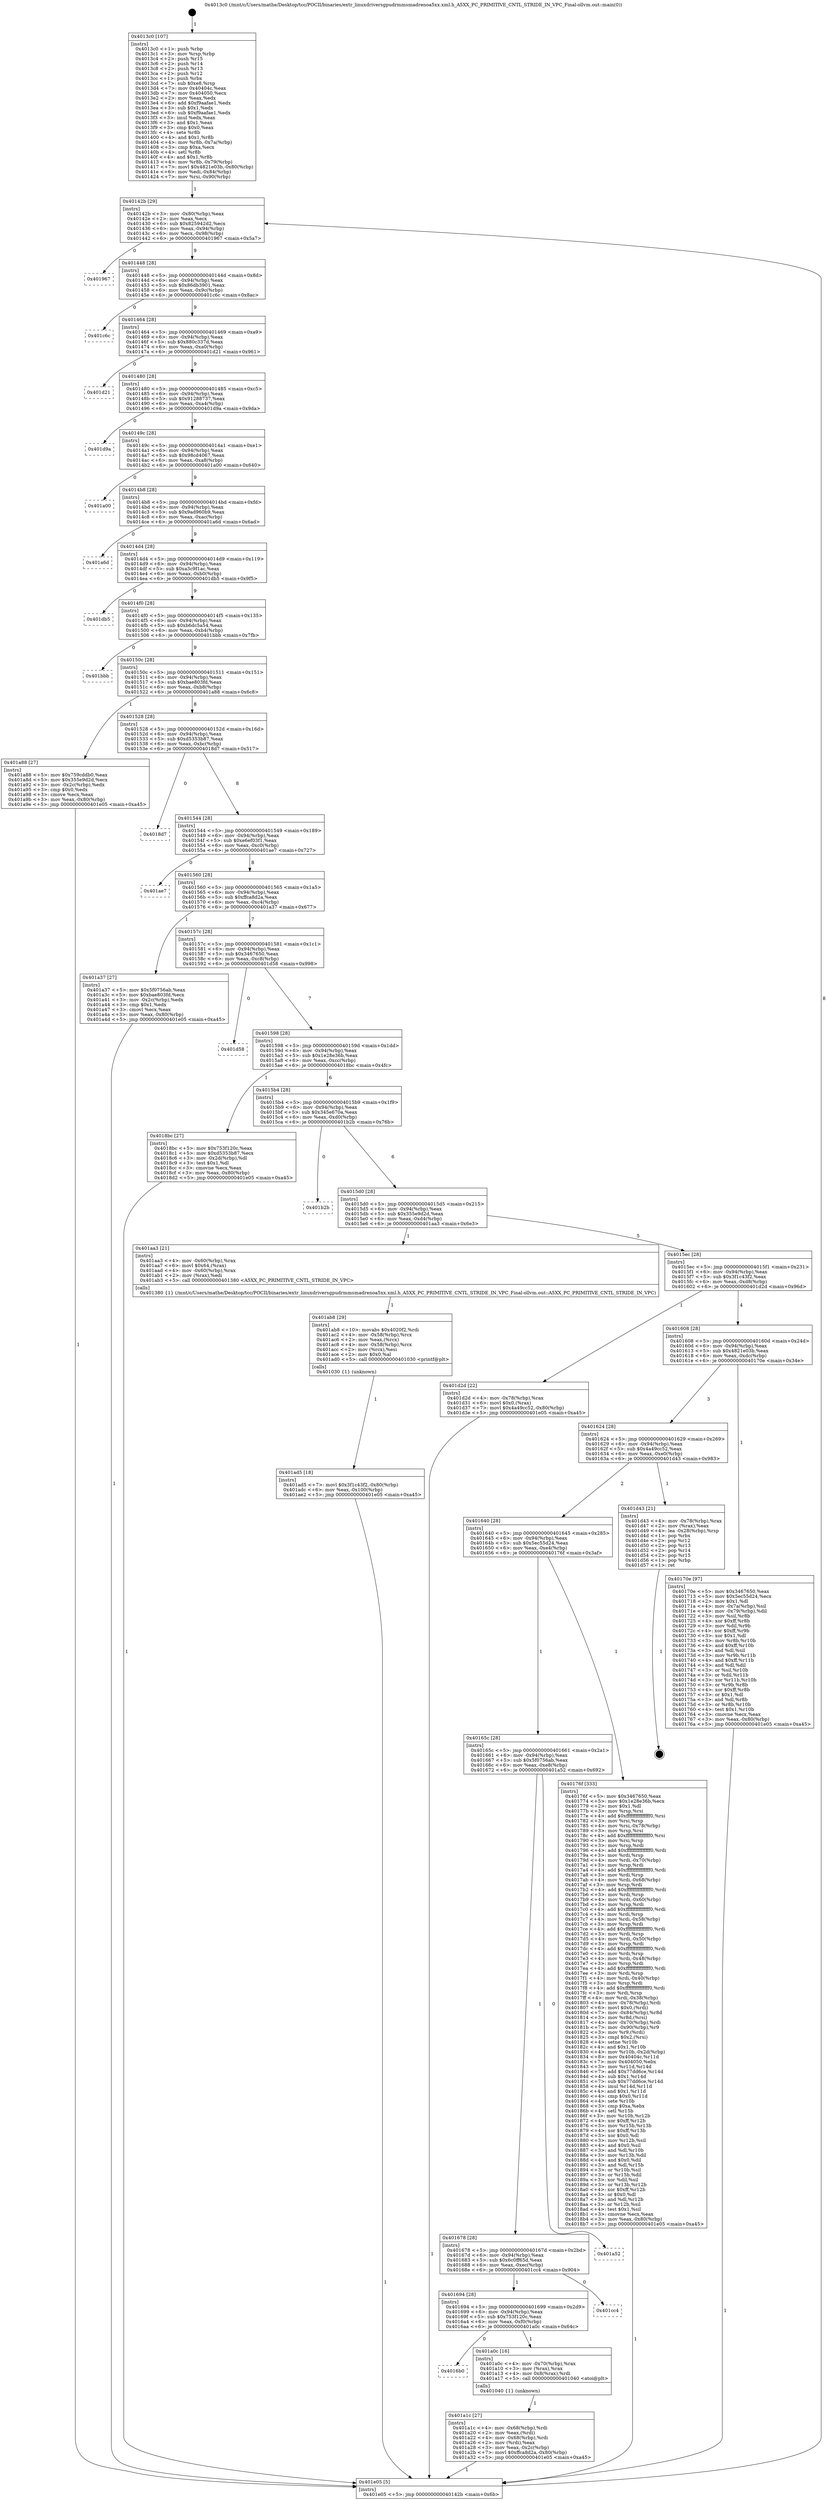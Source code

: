 digraph "0x4013c0" {
  label = "0x4013c0 (/mnt/c/Users/mathe/Desktop/tcc/POCII/binaries/extr_linuxdriversgpudrmmsmadrenoa5xx.xml.h_A5XX_PC_PRIMITIVE_CNTL_STRIDE_IN_VPC_Final-ollvm.out::main(0))"
  labelloc = "t"
  node[shape=record]

  Entry [label="",width=0.3,height=0.3,shape=circle,fillcolor=black,style=filled]
  "0x40142b" [label="{
     0x40142b [29]\l
     | [instrs]\l
     &nbsp;&nbsp;0x40142b \<+3\>: mov -0x80(%rbp),%eax\l
     &nbsp;&nbsp;0x40142e \<+2\>: mov %eax,%ecx\l
     &nbsp;&nbsp;0x401430 \<+6\>: sub $0x825942d2,%ecx\l
     &nbsp;&nbsp;0x401436 \<+6\>: mov %eax,-0x94(%rbp)\l
     &nbsp;&nbsp;0x40143c \<+6\>: mov %ecx,-0x98(%rbp)\l
     &nbsp;&nbsp;0x401442 \<+6\>: je 0000000000401967 \<main+0x5a7\>\l
  }"]
  "0x401967" [label="{
     0x401967\l
  }", style=dashed]
  "0x401448" [label="{
     0x401448 [28]\l
     | [instrs]\l
     &nbsp;&nbsp;0x401448 \<+5\>: jmp 000000000040144d \<main+0x8d\>\l
     &nbsp;&nbsp;0x40144d \<+6\>: mov -0x94(%rbp),%eax\l
     &nbsp;&nbsp;0x401453 \<+5\>: sub $0x86db3901,%eax\l
     &nbsp;&nbsp;0x401458 \<+6\>: mov %eax,-0x9c(%rbp)\l
     &nbsp;&nbsp;0x40145e \<+6\>: je 0000000000401c6c \<main+0x8ac\>\l
  }"]
  Exit [label="",width=0.3,height=0.3,shape=circle,fillcolor=black,style=filled,peripheries=2]
  "0x401c6c" [label="{
     0x401c6c\l
  }", style=dashed]
  "0x401464" [label="{
     0x401464 [28]\l
     | [instrs]\l
     &nbsp;&nbsp;0x401464 \<+5\>: jmp 0000000000401469 \<main+0xa9\>\l
     &nbsp;&nbsp;0x401469 \<+6\>: mov -0x94(%rbp),%eax\l
     &nbsp;&nbsp;0x40146f \<+5\>: sub $0x880c337d,%eax\l
     &nbsp;&nbsp;0x401474 \<+6\>: mov %eax,-0xa0(%rbp)\l
     &nbsp;&nbsp;0x40147a \<+6\>: je 0000000000401d21 \<main+0x961\>\l
  }"]
  "0x401ad5" [label="{
     0x401ad5 [18]\l
     | [instrs]\l
     &nbsp;&nbsp;0x401ad5 \<+7\>: movl $0x3f1c43f2,-0x80(%rbp)\l
     &nbsp;&nbsp;0x401adc \<+6\>: mov %eax,-0x100(%rbp)\l
     &nbsp;&nbsp;0x401ae2 \<+5\>: jmp 0000000000401e05 \<main+0xa45\>\l
  }"]
  "0x401d21" [label="{
     0x401d21\l
  }", style=dashed]
  "0x401480" [label="{
     0x401480 [28]\l
     | [instrs]\l
     &nbsp;&nbsp;0x401480 \<+5\>: jmp 0000000000401485 \<main+0xc5\>\l
     &nbsp;&nbsp;0x401485 \<+6\>: mov -0x94(%rbp),%eax\l
     &nbsp;&nbsp;0x40148b \<+5\>: sub $0x91288737,%eax\l
     &nbsp;&nbsp;0x401490 \<+6\>: mov %eax,-0xa4(%rbp)\l
     &nbsp;&nbsp;0x401496 \<+6\>: je 0000000000401d9a \<main+0x9da\>\l
  }"]
  "0x401ab8" [label="{
     0x401ab8 [29]\l
     | [instrs]\l
     &nbsp;&nbsp;0x401ab8 \<+10\>: movabs $0x4020f2,%rdi\l
     &nbsp;&nbsp;0x401ac2 \<+4\>: mov -0x58(%rbp),%rcx\l
     &nbsp;&nbsp;0x401ac6 \<+2\>: mov %eax,(%rcx)\l
     &nbsp;&nbsp;0x401ac8 \<+4\>: mov -0x58(%rbp),%rcx\l
     &nbsp;&nbsp;0x401acc \<+2\>: mov (%rcx),%esi\l
     &nbsp;&nbsp;0x401ace \<+2\>: mov $0x0,%al\l
     &nbsp;&nbsp;0x401ad0 \<+5\>: call 0000000000401030 \<printf@plt\>\l
     | [calls]\l
     &nbsp;&nbsp;0x401030 \{1\} (unknown)\l
  }"]
  "0x401d9a" [label="{
     0x401d9a\l
  }", style=dashed]
  "0x40149c" [label="{
     0x40149c [28]\l
     | [instrs]\l
     &nbsp;&nbsp;0x40149c \<+5\>: jmp 00000000004014a1 \<main+0xe1\>\l
     &nbsp;&nbsp;0x4014a1 \<+6\>: mov -0x94(%rbp),%eax\l
     &nbsp;&nbsp;0x4014a7 \<+5\>: sub $0x98cd4067,%eax\l
     &nbsp;&nbsp;0x4014ac \<+6\>: mov %eax,-0xa8(%rbp)\l
     &nbsp;&nbsp;0x4014b2 \<+6\>: je 0000000000401a00 \<main+0x640\>\l
  }"]
  "0x401a1c" [label="{
     0x401a1c [27]\l
     | [instrs]\l
     &nbsp;&nbsp;0x401a1c \<+4\>: mov -0x68(%rbp),%rdi\l
     &nbsp;&nbsp;0x401a20 \<+2\>: mov %eax,(%rdi)\l
     &nbsp;&nbsp;0x401a22 \<+4\>: mov -0x68(%rbp),%rdi\l
     &nbsp;&nbsp;0x401a26 \<+2\>: mov (%rdi),%eax\l
     &nbsp;&nbsp;0x401a28 \<+3\>: mov %eax,-0x2c(%rbp)\l
     &nbsp;&nbsp;0x401a2b \<+7\>: movl $0xffca8d2a,-0x80(%rbp)\l
     &nbsp;&nbsp;0x401a32 \<+5\>: jmp 0000000000401e05 \<main+0xa45\>\l
  }"]
  "0x401a00" [label="{
     0x401a00\l
  }", style=dashed]
  "0x4014b8" [label="{
     0x4014b8 [28]\l
     | [instrs]\l
     &nbsp;&nbsp;0x4014b8 \<+5\>: jmp 00000000004014bd \<main+0xfd\>\l
     &nbsp;&nbsp;0x4014bd \<+6\>: mov -0x94(%rbp),%eax\l
     &nbsp;&nbsp;0x4014c3 \<+5\>: sub $0x9ad960b9,%eax\l
     &nbsp;&nbsp;0x4014c8 \<+6\>: mov %eax,-0xac(%rbp)\l
     &nbsp;&nbsp;0x4014ce \<+6\>: je 0000000000401a6d \<main+0x6ad\>\l
  }"]
  "0x4016b0" [label="{
     0x4016b0\l
  }", style=dashed]
  "0x401a6d" [label="{
     0x401a6d\l
  }", style=dashed]
  "0x4014d4" [label="{
     0x4014d4 [28]\l
     | [instrs]\l
     &nbsp;&nbsp;0x4014d4 \<+5\>: jmp 00000000004014d9 \<main+0x119\>\l
     &nbsp;&nbsp;0x4014d9 \<+6\>: mov -0x94(%rbp),%eax\l
     &nbsp;&nbsp;0x4014df \<+5\>: sub $0xa3c9f1ac,%eax\l
     &nbsp;&nbsp;0x4014e4 \<+6\>: mov %eax,-0xb0(%rbp)\l
     &nbsp;&nbsp;0x4014ea \<+6\>: je 0000000000401db5 \<main+0x9f5\>\l
  }"]
  "0x401a0c" [label="{
     0x401a0c [16]\l
     | [instrs]\l
     &nbsp;&nbsp;0x401a0c \<+4\>: mov -0x70(%rbp),%rax\l
     &nbsp;&nbsp;0x401a10 \<+3\>: mov (%rax),%rax\l
     &nbsp;&nbsp;0x401a13 \<+4\>: mov 0x8(%rax),%rdi\l
     &nbsp;&nbsp;0x401a17 \<+5\>: call 0000000000401040 \<atoi@plt\>\l
     | [calls]\l
     &nbsp;&nbsp;0x401040 \{1\} (unknown)\l
  }"]
  "0x401db5" [label="{
     0x401db5\l
  }", style=dashed]
  "0x4014f0" [label="{
     0x4014f0 [28]\l
     | [instrs]\l
     &nbsp;&nbsp;0x4014f0 \<+5\>: jmp 00000000004014f5 \<main+0x135\>\l
     &nbsp;&nbsp;0x4014f5 \<+6\>: mov -0x94(%rbp),%eax\l
     &nbsp;&nbsp;0x4014fb \<+5\>: sub $0xb6dc5a54,%eax\l
     &nbsp;&nbsp;0x401500 \<+6\>: mov %eax,-0xb4(%rbp)\l
     &nbsp;&nbsp;0x401506 \<+6\>: je 0000000000401bbb \<main+0x7fb\>\l
  }"]
  "0x401694" [label="{
     0x401694 [28]\l
     | [instrs]\l
     &nbsp;&nbsp;0x401694 \<+5\>: jmp 0000000000401699 \<main+0x2d9\>\l
     &nbsp;&nbsp;0x401699 \<+6\>: mov -0x94(%rbp),%eax\l
     &nbsp;&nbsp;0x40169f \<+5\>: sub $0x753f120c,%eax\l
     &nbsp;&nbsp;0x4016a4 \<+6\>: mov %eax,-0xf0(%rbp)\l
     &nbsp;&nbsp;0x4016aa \<+6\>: je 0000000000401a0c \<main+0x64c\>\l
  }"]
  "0x401bbb" [label="{
     0x401bbb\l
  }", style=dashed]
  "0x40150c" [label="{
     0x40150c [28]\l
     | [instrs]\l
     &nbsp;&nbsp;0x40150c \<+5\>: jmp 0000000000401511 \<main+0x151\>\l
     &nbsp;&nbsp;0x401511 \<+6\>: mov -0x94(%rbp),%eax\l
     &nbsp;&nbsp;0x401517 \<+5\>: sub $0xbae803fd,%eax\l
     &nbsp;&nbsp;0x40151c \<+6\>: mov %eax,-0xb8(%rbp)\l
     &nbsp;&nbsp;0x401522 \<+6\>: je 0000000000401a88 \<main+0x6c8\>\l
  }"]
  "0x401cc4" [label="{
     0x401cc4\l
  }", style=dashed]
  "0x401a88" [label="{
     0x401a88 [27]\l
     | [instrs]\l
     &nbsp;&nbsp;0x401a88 \<+5\>: mov $0x759cddb0,%eax\l
     &nbsp;&nbsp;0x401a8d \<+5\>: mov $0x355e9d2d,%ecx\l
     &nbsp;&nbsp;0x401a92 \<+3\>: mov -0x2c(%rbp),%edx\l
     &nbsp;&nbsp;0x401a95 \<+3\>: cmp $0x0,%edx\l
     &nbsp;&nbsp;0x401a98 \<+3\>: cmove %ecx,%eax\l
     &nbsp;&nbsp;0x401a9b \<+3\>: mov %eax,-0x80(%rbp)\l
     &nbsp;&nbsp;0x401a9e \<+5\>: jmp 0000000000401e05 \<main+0xa45\>\l
  }"]
  "0x401528" [label="{
     0x401528 [28]\l
     | [instrs]\l
     &nbsp;&nbsp;0x401528 \<+5\>: jmp 000000000040152d \<main+0x16d\>\l
     &nbsp;&nbsp;0x40152d \<+6\>: mov -0x94(%rbp),%eax\l
     &nbsp;&nbsp;0x401533 \<+5\>: sub $0xd5353b87,%eax\l
     &nbsp;&nbsp;0x401538 \<+6\>: mov %eax,-0xbc(%rbp)\l
     &nbsp;&nbsp;0x40153e \<+6\>: je 00000000004018d7 \<main+0x517\>\l
  }"]
  "0x401678" [label="{
     0x401678 [28]\l
     | [instrs]\l
     &nbsp;&nbsp;0x401678 \<+5\>: jmp 000000000040167d \<main+0x2bd\>\l
     &nbsp;&nbsp;0x40167d \<+6\>: mov -0x94(%rbp),%eax\l
     &nbsp;&nbsp;0x401683 \<+5\>: sub $0x6c0ff65d,%eax\l
     &nbsp;&nbsp;0x401688 \<+6\>: mov %eax,-0xec(%rbp)\l
     &nbsp;&nbsp;0x40168e \<+6\>: je 0000000000401cc4 \<main+0x904\>\l
  }"]
  "0x4018d7" [label="{
     0x4018d7\l
  }", style=dashed]
  "0x401544" [label="{
     0x401544 [28]\l
     | [instrs]\l
     &nbsp;&nbsp;0x401544 \<+5\>: jmp 0000000000401549 \<main+0x189\>\l
     &nbsp;&nbsp;0x401549 \<+6\>: mov -0x94(%rbp),%eax\l
     &nbsp;&nbsp;0x40154f \<+5\>: sub $0xe6ef03f1,%eax\l
     &nbsp;&nbsp;0x401554 \<+6\>: mov %eax,-0xc0(%rbp)\l
     &nbsp;&nbsp;0x40155a \<+6\>: je 0000000000401ae7 \<main+0x727\>\l
  }"]
  "0x401a52" [label="{
     0x401a52\l
  }", style=dashed]
  "0x401ae7" [label="{
     0x401ae7\l
  }", style=dashed]
  "0x401560" [label="{
     0x401560 [28]\l
     | [instrs]\l
     &nbsp;&nbsp;0x401560 \<+5\>: jmp 0000000000401565 \<main+0x1a5\>\l
     &nbsp;&nbsp;0x401565 \<+6\>: mov -0x94(%rbp),%eax\l
     &nbsp;&nbsp;0x40156b \<+5\>: sub $0xffca8d2a,%eax\l
     &nbsp;&nbsp;0x401570 \<+6\>: mov %eax,-0xc4(%rbp)\l
     &nbsp;&nbsp;0x401576 \<+6\>: je 0000000000401a37 \<main+0x677\>\l
  }"]
  "0x40165c" [label="{
     0x40165c [28]\l
     | [instrs]\l
     &nbsp;&nbsp;0x40165c \<+5\>: jmp 0000000000401661 \<main+0x2a1\>\l
     &nbsp;&nbsp;0x401661 \<+6\>: mov -0x94(%rbp),%eax\l
     &nbsp;&nbsp;0x401667 \<+5\>: sub $0x5f0756ab,%eax\l
     &nbsp;&nbsp;0x40166c \<+6\>: mov %eax,-0xe8(%rbp)\l
     &nbsp;&nbsp;0x401672 \<+6\>: je 0000000000401a52 \<main+0x692\>\l
  }"]
  "0x401a37" [label="{
     0x401a37 [27]\l
     | [instrs]\l
     &nbsp;&nbsp;0x401a37 \<+5\>: mov $0x5f0756ab,%eax\l
     &nbsp;&nbsp;0x401a3c \<+5\>: mov $0xbae803fd,%ecx\l
     &nbsp;&nbsp;0x401a41 \<+3\>: mov -0x2c(%rbp),%edx\l
     &nbsp;&nbsp;0x401a44 \<+3\>: cmp $0x1,%edx\l
     &nbsp;&nbsp;0x401a47 \<+3\>: cmovl %ecx,%eax\l
     &nbsp;&nbsp;0x401a4a \<+3\>: mov %eax,-0x80(%rbp)\l
     &nbsp;&nbsp;0x401a4d \<+5\>: jmp 0000000000401e05 \<main+0xa45\>\l
  }"]
  "0x40157c" [label="{
     0x40157c [28]\l
     | [instrs]\l
     &nbsp;&nbsp;0x40157c \<+5\>: jmp 0000000000401581 \<main+0x1c1\>\l
     &nbsp;&nbsp;0x401581 \<+6\>: mov -0x94(%rbp),%eax\l
     &nbsp;&nbsp;0x401587 \<+5\>: sub $0x3467650,%eax\l
     &nbsp;&nbsp;0x40158c \<+6\>: mov %eax,-0xc8(%rbp)\l
     &nbsp;&nbsp;0x401592 \<+6\>: je 0000000000401d58 \<main+0x998\>\l
  }"]
  "0x40176f" [label="{
     0x40176f [333]\l
     | [instrs]\l
     &nbsp;&nbsp;0x40176f \<+5\>: mov $0x3467650,%eax\l
     &nbsp;&nbsp;0x401774 \<+5\>: mov $0x1e28e36b,%ecx\l
     &nbsp;&nbsp;0x401779 \<+2\>: mov $0x1,%dl\l
     &nbsp;&nbsp;0x40177b \<+3\>: mov %rsp,%rsi\l
     &nbsp;&nbsp;0x40177e \<+4\>: add $0xfffffffffffffff0,%rsi\l
     &nbsp;&nbsp;0x401782 \<+3\>: mov %rsi,%rsp\l
     &nbsp;&nbsp;0x401785 \<+4\>: mov %rsi,-0x78(%rbp)\l
     &nbsp;&nbsp;0x401789 \<+3\>: mov %rsp,%rsi\l
     &nbsp;&nbsp;0x40178c \<+4\>: add $0xfffffffffffffff0,%rsi\l
     &nbsp;&nbsp;0x401790 \<+3\>: mov %rsi,%rsp\l
     &nbsp;&nbsp;0x401793 \<+3\>: mov %rsp,%rdi\l
     &nbsp;&nbsp;0x401796 \<+4\>: add $0xfffffffffffffff0,%rdi\l
     &nbsp;&nbsp;0x40179a \<+3\>: mov %rdi,%rsp\l
     &nbsp;&nbsp;0x40179d \<+4\>: mov %rdi,-0x70(%rbp)\l
     &nbsp;&nbsp;0x4017a1 \<+3\>: mov %rsp,%rdi\l
     &nbsp;&nbsp;0x4017a4 \<+4\>: add $0xfffffffffffffff0,%rdi\l
     &nbsp;&nbsp;0x4017a8 \<+3\>: mov %rdi,%rsp\l
     &nbsp;&nbsp;0x4017ab \<+4\>: mov %rdi,-0x68(%rbp)\l
     &nbsp;&nbsp;0x4017af \<+3\>: mov %rsp,%rdi\l
     &nbsp;&nbsp;0x4017b2 \<+4\>: add $0xfffffffffffffff0,%rdi\l
     &nbsp;&nbsp;0x4017b6 \<+3\>: mov %rdi,%rsp\l
     &nbsp;&nbsp;0x4017b9 \<+4\>: mov %rdi,-0x60(%rbp)\l
     &nbsp;&nbsp;0x4017bd \<+3\>: mov %rsp,%rdi\l
     &nbsp;&nbsp;0x4017c0 \<+4\>: add $0xfffffffffffffff0,%rdi\l
     &nbsp;&nbsp;0x4017c4 \<+3\>: mov %rdi,%rsp\l
     &nbsp;&nbsp;0x4017c7 \<+4\>: mov %rdi,-0x58(%rbp)\l
     &nbsp;&nbsp;0x4017cb \<+3\>: mov %rsp,%rdi\l
     &nbsp;&nbsp;0x4017ce \<+4\>: add $0xfffffffffffffff0,%rdi\l
     &nbsp;&nbsp;0x4017d2 \<+3\>: mov %rdi,%rsp\l
     &nbsp;&nbsp;0x4017d5 \<+4\>: mov %rdi,-0x50(%rbp)\l
     &nbsp;&nbsp;0x4017d9 \<+3\>: mov %rsp,%rdi\l
     &nbsp;&nbsp;0x4017dc \<+4\>: add $0xfffffffffffffff0,%rdi\l
     &nbsp;&nbsp;0x4017e0 \<+3\>: mov %rdi,%rsp\l
     &nbsp;&nbsp;0x4017e3 \<+4\>: mov %rdi,-0x48(%rbp)\l
     &nbsp;&nbsp;0x4017e7 \<+3\>: mov %rsp,%rdi\l
     &nbsp;&nbsp;0x4017ea \<+4\>: add $0xfffffffffffffff0,%rdi\l
     &nbsp;&nbsp;0x4017ee \<+3\>: mov %rdi,%rsp\l
     &nbsp;&nbsp;0x4017f1 \<+4\>: mov %rdi,-0x40(%rbp)\l
     &nbsp;&nbsp;0x4017f5 \<+3\>: mov %rsp,%rdi\l
     &nbsp;&nbsp;0x4017f8 \<+4\>: add $0xfffffffffffffff0,%rdi\l
     &nbsp;&nbsp;0x4017fc \<+3\>: mov %rdi,%rsp\l
     &nbsp;&nbsp;0x4017ff \<+4\>: mov %rdi,-0x38(%rbp)\l
     &nbsp;&nbsp;0x401803 \<+4\>: mov -0x78(%rbp),%rdi\l
     &nbsp;&nbsp;0x401807 \<+6\>: movl $0x0,(%rdi)\l
     &nbsp;&nbsp;0x40180d \<+7\>: mov -0x84(%rbp),%r8d\l
     &nbsp;&nbsp;0x401814 \<+3\>: mov %r8d,(%rsi)\l
     &nbsp;&nbsp;0x401817 \<+4\>: mov -0x70(%rbp),%rdi\l
     &nbsp;&nbsp;0x40181b \<+7\>: mov -0x90(%rbp),%r9\l
     &nbsp;&nbsp;0x401822 \<+3\>: mov %r9,(%rdi)\l
     &nbsp;&nbsp;0x401825 \<+3\>: cmpl $0x2,(%rsi)\l
     &nbsp;&nbsp;0x401828 \<+4\>: setne %r10b\l
     &nbsp;&nbsp;0x40182c \<+4\>: and $0x1,%r10b\l
     &nbsp;&nbsp;0x401830 \<+4\>: mov %r10b,-0x2d(%rbp)\l
     &nbsp;&nbsp;0x401834 \<+8\>: mov 0x40404c,%r11d\l
     &nbsp;&nbsp;0x40183c \<+7\>: mov 0x404050,%ebx\l
     &nbsp;&nbsp;0x401843 \<+3\>: mov %r11d,%r14d\l
     &nbsp;&nbsp;0x401846 \<+7\>: add $0x77dd6ce,%r14d\l
     &nbsp;&nbsp;0x40184d \<+4\>: sub $0x1,%r14d\l
     &nbsp;&nbsp;0x401851 \<+7\>: sub $0x77dd6ce,%r14d\l
     &nbsp;&nbsp;0x401858 \<+4\>: imul %r14d,%r11d\l
     &nbsp;&nbsp;0x40185c \<+4\>: and $0x1,%r11d\l
     &nbsp;&nbsp;0x401860 \<+4\>: cmp $0x0,%r11d\l
     &nbsp;&nbsp;0x401864 \<+4\>: sete %r10b\l
     &nbsp;&nbsp;0x401868 \<+3\>: cmp $0xa,%ebx\l
     &nbsp;&nbsp;0x40186b \<+4\>: setl %r15b\l
     &nbsp;&nbsp;0x40186f \<+3\>: mov %r10b,%r12b\l
     &nbsp;&nbsp;0x401872 \<+4\>: xor $0xff,%r12b\l
     &nbsp;&nbsp;0x401876 \<+3\>: mov %r15b,%r13b\l
     &nbsp;&nbsp;0x401879 \<+4\>: xor $0xff,%r13b\l
     &nbsp;&nbsp;0x40187d \<+3\>: xor $0x0,%dl\l
     &nbsp;&nbsp;0x401880 \<+3\>: mov %r12b,%sil\l
     &nbsp;&nbsp;0x401883 \<+4\>: and $0x0,%sil\l
     &nbsp;&nbsp;0x401887 \<+3\>: and %dl,%r10b\l
     &nbsp;&nbsp;0x40188a \<+3\>: mov %r13b,%dil\l
     &nbsp;&nbsp;0x40188d \<+4\>: and $0x0,%dil\l
     &nbsp;&nbsp;0x401891 \<+3\>: and %dl,%r15b\l
     &nbsp;&nbsp;0x401894 \<+3\>: or %r10b,%sil\l
     &nbsp;&nbsp;0x401897 \<+3\>: or %r15b,%dil\l
     &nbsp;&nbsp;0x40189a \<+3\>: xor %dil,%sil\l
     &nbsp;&nbsp;0x40189d \<+3\>: or %r13b,%r12b\l
     &nbsp;&nbsp;0x4018a0 \<+4\>: xor $0xff,%r12b\l
     &nbsp;&nbsp;0x4018a4 \<+3\>: or $0x0,%dl\l
     &nbsp;&nbsp;0x4018a7 \<+3\>: and %dl,%r12b\l
     &nbsp;&nbsp;0x4018aa \<+3\>: or %r12b,%sil\l
     &nbsp;&nbsp;0x4018ad \<+4\>: test $0x1,%sil\l
     &nbsp;&nbsp;0x4018b1 \<+3\>: cmovne %ecx,%eax\l
     &nbsp;&nbsp;0x4018b4 \<+3\>: mov %eax,-0x80(%rbp)\l
     &nbsp;&nbsp;0x4018b7 \<+5\>: jmp 0000000000401e05 \<main+0xa45\>\l
  }"]
  "0x401d58" [label="{
     0x401d58\l
  }", style=dashed]
  "0x401598" [label="{
     0x401598 [28]\l
     | [instrs]\l
     &nbsp;&nbsp;0x401598 \<+5\>: jmp 000000000040159d \<main+0x1dd\>\l
     &nbsp;&nbsp;0x40159d \<+6\>: mov -0x94(%rbp),%eax\l
     &nbsp;&nbsp;0x4015a3 \<+5\>: sub $0x1e28e36b,%eax\l
     &nbsp;&nbsp;0x4015a8 \<+6\>: mov %eax,-0xcc(%rbp)\l
     &nbsp;&nbsp;0x4015ae \<+6\>: je 00000000004018bc \<main+0x4fc\>\l
  }"]
  "0x401640" [label="{
     0x401640 [28]\l
     | [instrs]\l
     &nbsp;&nbsp;0x401640 \<+5\>: jmp 0000000000401645 \<main+0x285\>\l
     &nbsp;&nbsp;0x401645 \<+6\>: mov -0x94(%rbp),%eax\l
     &nbsp;&nbsp;0x40164b \<+5\>: sub $0x5ec55d24,%eax\l
     &nbsp;&nbsp;0x401650 \<+6\>: mov %eax,-0xe4(%rbp)\l
     &nbsp;&nbsp;0x401656 \<+6\>: je 000000000040176f \<main+0x3af\>\l
  }"]
  "0x4018bc" [label="{
     0x4018bc [27]\l
     | [instrs]\l
     &nbsp;&nbsp;0x4018bc \<+5\>: mov $0x753f120c,%eax\l
     &nbsp;&nbsp;0x4018c1 \<+5\>: mov $0xd5353b87,%ecx\l
     &nbsp;&nbsp;0x4018c6 \<+3\>: mov -0x2d(%rbp),%dl\l
     &nbsp;&nbsp;0x4018c9 \<+3\>: test $0x1,%dl\l
     &nbsp;&nbsp;0x4018cc \<+3\>: cmovne %ecx,%eax\l
     &nbsp;&nbsp;0x4018cf \<+3\>: mov %eax,-0x80(%rbp)\l
     &nbsp;&nbsp;0x4018d2 \<+5\>: jmp 0000000000401e05 \<main+0xa45\>\l
  }"]
  "0x4015b4" [label="{
     0x4015b4 [28]\l
     | [instrs]\l
     &nbsp;&nbsp;0x4015b4 \<+5\>: jmp 00000000004015b9 \<main+0x1f9\>\l
     &nbsp;&nbsp;0x4015b9 \<+6\>: mov -0x94(%rbp),%eax\l
     &nbsp;&nbsp;0x4015bf \<+5\>: sub $0x345e670a,%eax\l
     &nbsp;&nbsp;0x4015c4 \<+6\>: mov %eax,-0xd0(%rbp)\l
     &nbsp;&nbsp;0x4015ca \<+6\>: je 0000000000401b2b \<main+0x76b\>\l
  }"]
  "0x401d43" [label="{
     0x401d43 [21]\l
     | [instrs]\l
     &nbsp;&nbsp;0x401d43 \<+4\>: mov -0x78(%rbp),%rax\l
     &nbsp;&nbsp;0x401d47 \<+2\>: mov (%rax),%eax\l
     &nbsp;&nbsp;0x401d49 \<+4\>: lea -0x28(%rbp),%rsp\l
     &nbsp;&nbsp;0x401d4d \<+1\>: pop %rbx\l
     &nbsp;&nbsp;0x401d4e \<+2\>: pop %r12\l
     &nbsp;&nbsp;0x401d50 \<+2\>: pop %r13\l
     &nbsp;&nbsp;0x401d52 \<+2\>: pop %r14\l
     &nbsp;&nbsp;0x401d54 \<+2\>: pop %r15\l
     &nbsp;&nbsp;0x401d56 \<+1\>: pop %rbp\l
     &nbsp;&nbsp;0x401d57 \<+1\>: ret\l
  }"]
  "0x401b2b" [label="{
     0x401b2b\l
  }", style=dashed]
  "0x4015d0" [label="{
     0x4015d0 [28]\l
     | [instrs]\l
     &nbsp;&nbsp;0x4015d0 \<+5\>: jmp 00000000004015d5 \<main+0x215\>\l
     &nbsp;&nbsp;0x4015d5 \<+6\>: mov -0x94(%rbp),%eax\l
     &nbsp;&nbsp;0x4015db \<+5\>: sub $0x355e9d2d,%eax\l
     &nbsp;&nbsp;0x4015e0 \<+6\>: mov %eax,-0xd4(%rbp)\l
     &nbsp;&nbsp;0x4015e6 \<+6\>: je 0000000000401aa3 \<main+0x6e3\>\l
  }"]
  "0x4013c0" [label="{
     0x4013c0 [107]\l
     | [instrs]\l
     &nbsp;&nbsp;0x4013c0 \<+1\>: push %rbp\l
     &nbsp;&nbsp;0x4013c1 \<+3\>: mov %rsp,%rbp\l
     &nbsp;&nbsp;0x4013c4 \<+2\>: push %r15\l
     &nbsp;&nbsp;0x4013c6 \<+2\>: push %r14\l
     &nbsp;&nbsp;0x4013c8 \<+2\>: push %r13\l
     &nbsp;&nbsp;0x4013ca \<+2\>: push %r12\l
     &nbsp;&nbsp;0x4013cc \<+1\>: push %rbx\l
     &nbsp;&nbsp;0x4013cd \<+7\>: sub $0xe8,%rsp\l
     &nbsp;&nbsp;0x4013d4 \<+7\>: mov 0x40404c,%eax\l
     &nbsp;&nbsp;0x4013db \<+7\>: mov 0x404050,%ecx\l
     &nbsp;&nbsp;0x4013e2 \<+2\>: mov %eax,%edx\l
     &nbsp;&nbsp;0x4013e4 \<+6\>: add $0xf9aafae1,%edx\l
     &nbsp;&nbsp;0x4013ea \<+3\>: sub $0x1,%edx\l
     &nbsp;&nbsp;0x4013ed \<+6\>: sub $0xf9aafae1,%edx\l
     &nbsp;&nbsp;0x4013f3 \<+3\>: imul %edx,%eax\l
     &nbsp;&nbsp;0x4013f6 \<+3\>: and $0x1,%eax\l
     &nbsp;&nbsp;0x4013f9 \<+3\>: cmp $0x0,%eax\l
     &nbsp;&nbsp;0x4013fc \<+4\>: sete %r8b\l
     &nbsp;&nbsp;0x401400 \<+4\>: and $0x1,%r8b\l
     &nbsp;&nbsp;0x401404 \<+4\>: mov %r8b,-0x7a(%rbp)\l
     &nbsp;&nbsp;0x401408 \<+3\>: cmp $0xa,%ecx\l
     &nbsp;&nbsp;0x40140b \<+4\>: setl %r8b\l
     &nbsp;&nbsp;0x40140f \<+4\>: and $0x1,%r8b\l
     &nbsp;&nbsp;0x401413 \<+4\>: mov %r8b,-0x79(%rbp)\l
     &nbsp;&nbsp;0x401417 \<+7\>: movl $0x4821e03b,-0x80(%rbp)\l
     &nbsp;&nbsp;0x40141e \<+6\>: mov %edi,-0x84(%rbp)\l
     &nbsp;&nbsp;0x401424 \<+7\>: mov %rsi,-0x90(%rbp)\l
  }"]
  "0x401aa3" [label="{
     0x401aa3 [21]\l
     | [instrs]\l
     &nbsp;&nbsp;0x401aa3 \<+4\>: mov -0x60(%rbp),%rax\l
     &nbsp;&nbsp;0x401aa7 \<+6\>: movl $0x64,(%rax)\l
     &nbsp;&nbsp;0x401aad \<+4\>: mov -0x60(%rbp),%rax\l
     &nbsp;&nbsp;0x401ab1 \<+2\>: mov (%rax),%edi\l
     &nbsp;&nbsp;0x401ab3 \<+5\>: call 0000000000401380 \<A5XX_PC_PRIMITIVE_CNTL_STRIDE_IN_VPC\>\l
     | [calls]\l
     &nbsp;&nbsp;0x401380 \{1\} (/mnt/c/Users/mathe/Desktop/tcc/POCII/binaries/extr_linuxdriversgpudrmmsmadrenoa5xx.xml.h_A5XX_PC_PRIMITIVE_CNTL_STRIDE_IN_VPC_Final-ollvm.out::A5XX_PC_PRIMITIVE_CNTL_STRIDE_IN_VPC)\l
  }"]
  "0x4015ec" [label="{
     0x4015ec [28]\l
     | [instrs]\l
     &nbsp;&nbsp;0x4015ec \<+5\>: jmp 00000000004015f1 \<main+0x231\>\l
     &nbsp;&nbsp;0x4015f1 \<+6\>: mov -0x94(%rbp),%eax\l
     &nbsp;&nbsp;0x4015f7 \<+5\>: sub $0x3f1c43f2,%eax\l
     &nbsp;&nbsp;0x4015fc \<+6\>: mov %eax,-0xd8(%rbp)\l
     &nbsp;&nbsp;0x401602 \<+6\>: je 0000000000401d2d \<main+0x96d\>\l
  }"]
  "0x401e05" [label="{
     0x401e05 [5]\l
     | [instrs]\l
     &nbsp;&nbsp;0x401e05 \<+5\>: jmp 000000000040142b \<main+0x6b\>\l
  }"]
  "0x401d2d" [label="{
     0x401d2d [22]\l
     | [instrs]\l
     &nbsp;&nbsp;0x401d2d \<+4\>: mov -0x78(%rbp),%rax\l
     &nbsp;&nbsp;0x401d31 \<+6\>: movl $0x0,(%rax)\l
     &nbsp;&nbsp;0x401d37 \<+7\>: movl $0x4a49cc52,-0x80(%rbp)\l
     &nbsp;&nbsp;0x401d3e \<+5\>: jmp 0000000000401e05 \<main+0xa45\>\l
  }"]
  "0x401608" [label="{
     0x401608 [28]\l
     | [instrs]\l
     &nbsp;&nbsp;0x401608 \<+5\>: jmp 000000000040160d \<main+0x24d\>\l
     &nbsp;&nbsp;0x40160d \<+6\>: mov -0x94(%rbp),%eax\l
     &nbsp;&nbsp;0x401613 \<+5\>: sub $0x4821e03b,%eax\l
     &nbsp;&nbsp;0x401618 \<+6\>: mov %eax,-0xdc(%rbp)\l
     &nbsp;&nbsp;0x40161e \<+6\>: je 000000000040170e \<main+0x34e\>\l
  }"]
  "0x401624" [label="{
     0x401624 [28]\l
     | [instrs]\l
     &nbsp;&nbsp;0x401624 \<+5\>: jmp 0000000000401629 \<main+0x269\>\l
     &nbsp;&nbsp;0x401629 \<+6\>: mov -0x94(%rbp),%eax\l
     &nbsp;&nbsp;0x40162f \<+5\>: sub $0x4a49cc52,%eax\l
     &nbsp;&nbsp;0x401634 \<+6\>: mov %eax,-0xe0(%rbp)\l
     &nbsp;&nbsp;0x40163a \<+6\>: je 0000000000401d43 \<main+0x983\>\l
  }"]
  "0x40170e" [label="{
     0x40170e [97]\l
     | [instrs]\l
     &nbsp;&nbsp;0x40170e \<+5\>: mov $0x3467650,%eax\l
     &nbsp;&nbsp;0x401713 \<+5\>: mov $0x5ec55d24,%ecx\l
     &nbsp;&nbsp;0x401718 \<+2\>: mov $0x1,%dl\l
     &nbsp;&nbsp;0x40171a \<+4\>: mov -0x7a(%rbp),%sil\l
     &nbsp;&nbsp;0x40171e \<+4\>: mov -0x79(%rbp),%dil\l
     &nbsp;&nbsp;0x401722 \<+3\>: mov %sil,%r8b\l
     &nbsp;&nbsp;0x401725 \<+4\>: xor $0xff,%r8b\l
     &nbsp;&nbsp;0x401729 \<+3\>: mov %dil,%r9b\l
     &nbsp;&nbsp;0x40172c \<+4\>: xor $0xff,%r9b\l
     &nbsp;&nbsp;0x401730 \<+3\>: xor $0x1,%dl\l
     &nbsp;&nbsp;0x401733 \<+3\>: mov %r8b,%r10b\l
     &nbsp;&nbsp;0x401736 \<+4\>: and $0xff,%r10b\l
     &nbsp;&nbsp;0x40173a \<+3\>: and %dl,%sil\l
     &nbsp;&nbsp;0x40173d \<+3\>: mov %r9b,%r11b\l
     &nbsp;&nbsp;0x401740 \<+4\>: and $0xff,%r11b\l
     &nbsp;&nbsp;0x401744 \<+3\>: and %dl,%dil\l
     &nbsp;&nbsp;0x401747 \<+3\>: or %sil,%r10b\l
     &nbsp;&nbsp;0x40174a \<+3\>: or %dil,%r11b\l
     &nbsp;&nbsp;0x40174d \<+3\>: xor %r11b,%r10b\l
     &nbsp;&nbsp;0x401750 \<+3\>: or %r9b,%r8b\l
     &nbsp;&nbsp;0x401753 \<+4\>: xor $0xff,%r8b\l
     &nbsp;&nbsp;0x401757 \<+3\>: or $0x1,%dl\l
     &nbsp;&nbsp;0x40175a \<+3\>: and %dl,%r8b\l
     &nbsp;&nbsp;0x40175d \<+3\>: or %r8b,%r10b\l
     &nbsp;&nbsp;0x401760 \<+4\>: test $0x1,%r10b\l
     &nbsp;&nbsp;0x401764 \<+3\>: cmovne %ecx,%eax\l
     &nbsp;&nbsp;0x401767 \<+3\>: mov %eax,-0x80(%rbp)\l
     &nbsp;&nbsp;0x40176a \<+5\>: jmp 0000000000401e05 \<main+0xa45\>\l
  }"]
  Entry -> "0x4013c0" [label=" 1"]
  "0x40142b" -> "0x401967" [label=" 0"]
  "0x40142b" -> "0x401448" [label=" 9"]
  "0x401d43" -> Exit [label=" 1"]
  "0x401448" -> "0x401c6c" [label=" 0"]
  "0x401448" -> "0x401464" [label=" 9"]
  "0x401d2d" -> "0x401e05" [label=" 1"]
  "0x401464" -> "0x401d21" [label=" 0"]
  "0x401464" -> "0x401480" [label=" 9"]
  "0x401ad5" -> "0x401e05" [label=" 1"]
  "0x401480" -> "0x401d9a" [label=" 0"]
  "0x401480" -> "0x40149c" [label=" 9"]
  "0x401ab8" -> "0x401ad5" [label=" 1"]
  "0x40149c" -> "0x401a00" [label=" 0"]
  "0x40149c" -> "0x4014b8" [label=" 9"]
  "0x401aa3" -> "0x401ab8" [label=" 1"]
  "0x4014b8" -> "0x401a6d" [label=" 0"]
  "0x4014b8" -> "0x4014d4" [label=" 9"]
  "0x401a88" -> "0x401e05" [label=" 1"]
  "0x4014d4" -> "0x401db5" [label=" 0"]
  "0x4014d4" -> "0x4014f0" [label=" 9"]
  "0x401a37" -> "0x401e05" [label=" 1"]
  "0x4014f0" -> "0x401bbb" [label=" 0"]
  "0x4014f0" -> "0x40150c" [label=" 9"]
  "0x401a0c" -> "0x401a1c" [label=" 1"]
  "0x40150c" -> "0x401a88" [label=" 1"]
  "0x40150c" -> "0x401528" [label=" 8"]
  "0x401694" -> "0x4016b0" [label=" 0"]
  "0x401528" -> "0x4018d7" [label=" 0"]
  "0x401528" -> "0x401544" [label=" 8"]
  "0x401a1c" -> "0x401e05" [label=" 1"]
  "0x401544" -> "0x401ae7" [label=" 0"]
  "0x401544" -> "0x401560" [label=" 8"]
  "0x401678" -> "0x401694" [label=" 1"]
  "0x401560" -> "0x401a37" [label=" 1"]
  "0x401560" -> "0x40157c" [label=" 7"]
  "0x40165c" -> "0x401678" [label=" 1"]
  "0x40157c" -> "0x401d58" [label=" 0"]
  "0x40157c" -> "0x401598" [label=" 7"]
  "0x40165c" -> "0x401a52" [label=" 0"]
  "0x401598" -> "0x4018bc" [label=" 1"]
  "0x401598" -> "0x4015b4" [label=" 6"]
  "0x4018bc" -> "0x401e05" [label=" 1"]
  "0x4015b4" -> "0x401b2b" [label=" 0"]
  "0x4015b4" -> "0x4015d0" [label=" 6"]
  "0x40176f" -> "0x401e05" [label=" 1"]
  "0x4015d0" -> "0x401aa3" [label=" 1"]
  "0x4015d0" -> "0x4015ec" [label=" 5"]
  "0x401640" -> "0x40165c" [label=" 1"]
  "0x4015ec" -> "0x401d2d" [label=" 1"]
  "0x4015ec" -> "0x401608" [label=" 4"]
  "0x401640" -> "0x40176f" [label=" 1"]
  "0x401608" -> "0x40170e" [label=" 1"]
  "0x401608" -> "0x401624" [label=" 3"]
  "0x40170e" -> "0x401e05" [label=" 1"]
  "0x4013c0" -> "0x40142b" [label=" 1"]
  "0x401e05" -> "0x40142b" [label=" 8"]
  "0x401694" -> "0x401a0c" [label=" 1"]
  "0x401624" -> "0x401d43" [label=" 1"]
  "0x401624" -> "0x401640" [label=" 2"]
  "0x401678" -> "0x401cc4" [label=" 0"]
}
